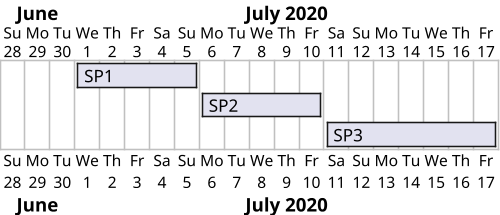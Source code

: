 @startgantt time_dependent_basic
scale 500 width

Project starts 2020-06-28
[SP1] starts 2020-07-01
[SP1] ends 2020-07-05
[SP2] starts 2020-07-06
[SP2] ends 2020-07-10
[SP3] starts 2020-07-11
[SP3] ends 2020-07-17
@endgantt

